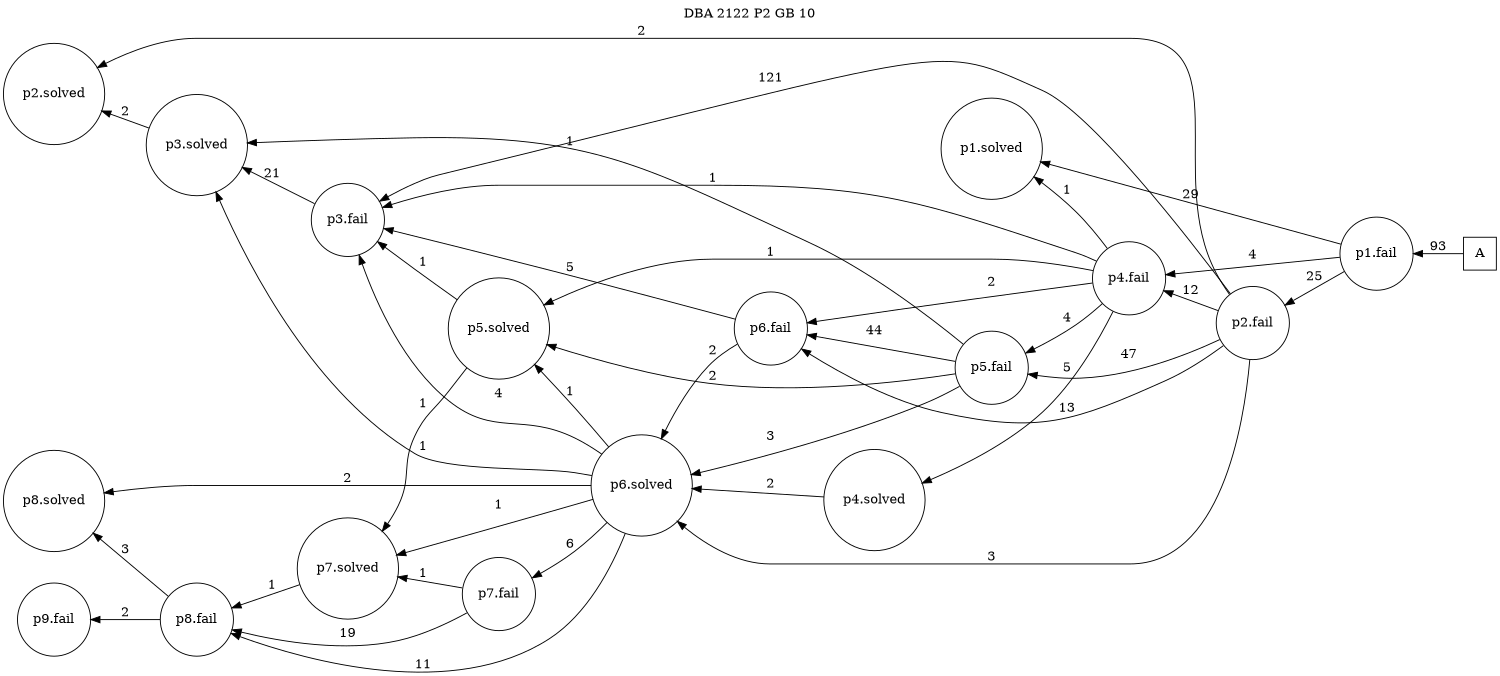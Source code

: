 digraph DBA_2122_P2_GB_10 {
labelloc="tl"
label= " DBA 2122 P2 GB 10 "
rankdir="RL";
graph [ size=" 10 , 10 !"]

"A" [shape="square" label="A"]
"p1.fail" [shape="circle" label="p1.fail"]
"p1.solved" [shape="circle" label="p1.solved"]
"p2.fail" [shape="circle" label="p2.fail"]
"p3.fail" [shape="circle" label="p3.fail"]
"p4.fail" [shape="circle" label="p4.fail"]
"p2.solved" [shape="circle" label="p2.solved"]
"p3.solved" [shape="circle" label="p3.solved"]
"p4.solved" [shape="circle" label="p4.solved"]
"p5.fail" [shape="circle" label="p5.fail"]
"p5.solved" [shape="circle" label="p5.solved"]
"p6.fail" [shape="circle" label="p6.fail"]
"p6.solved" [shape="circle" label="p6.solved"]
"p8.solved" [shape="circle" label="p8.solved"]
"p7.fail" [shape="circle" label="p7.fail"]
"p7.solved" [shape="circle" label="p7.solved"]
"p8.fail" [shape="circle" label="p8.fail"]
"p9.fail" [shape="circle" label="p9.fail"]
"A" -> "p1.fail" [ label=93]
"p1.fail" -> "p1.solved" [ label=29]
"p1.fail" -> "p2.fail" [ label=25]
"p1.fail" -> "p4.fail" [ label=4]
"p2.fail" -> "p3.fail" [ label=121]
"p2.fail" -> "p4.fail" [ label=12]
"p2.fail" -> "p2.solved" [ label=2]
"p2.fail" -> "p5.fail" [ label=47]
"p2.fail" -> "p6.fail" [ label=13]
"p2.fail" -> "p6.solved" [ label=3]
"p3.fail" -> "p3.solved" [ label=21]
"p4.fail" -> "p1.solved" [ label=1]
"p4.fail" -> "p3.fail" [ label=1]
"p4.fail" -> "p4.solved" [ label=5]
"p4.fail" -> "p5.fail" [ label=4]
"p4.fail" -> "p5.solved" [ label=1]
"p4.fail" -> "p6.fail" [ label=2]
"p3.solved" -> "p2.solved" [ label=2]
"p4.solved" -> "p6.solved" [ label=2]
"p5.fail" -> "p3.solved" [ label=1]
"p5.fail" -> "p5.solved" [ label=2]
"p5.fail" -> "p6.fail" [ label=44]
"p5.fail" -> "p6.solved" [ label=3]
"p5.solved" -> "p3.fail" [ label=1]
"p5.solved" -> "p7.solved" [ label=1]
"p6.fail" -> "p3.fail" [ label=5]
"p6.fail" -> "p6.solved" [ label=2]
"p6.solved" -> "p3.fail" [ label=4]
"p6.solved" -> "p3.solved" [ label=1]
"p6.solved" -> "p5.solved" [ label=1]
"p6.solved" -> "p8.solved" [ label=2]
"p6.solved" -> "p7.fail" [ label=6]
"p6.solved" -> "p7.solved" [ label=1]
"p6.solved" -> "p8.fail" [ label=11]
"p7.fail" -> "p7.solved" [ label=1]
"p7.fail" -> "p8.fail" [ label=19]
"p7.solved" -> "p8.fail" [ label=1]
"p8.fail" -> "p8.solved" [ label=3]
"p8.fail" -> "p9.fail" [ label=2]
}
